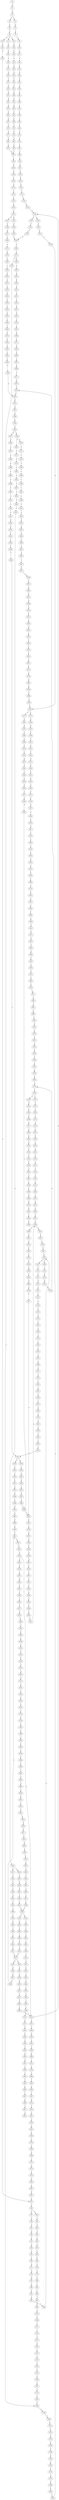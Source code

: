strict digraph  {
	S0 -> S1 [ label = G ];
	S1 -> S2 [ label = G ];
	S2 -> S3 [ label = T ];
	S2 -> S4 [ label = C ];
	S3 -> S5 [ label = A ];
	S4 -> S6 [ label = A ];
	S5 -> S7 [ label = C ];
	S6 -> S8 [ label = C ];
	S7 -> S9 [ label = G ];
	S8 -> S10 [ label = G ];
	S8 -> S11 [ label = C ];
	S8 -> S12 [ label = T ];
	S9 -> S13 [ label = A ];
	S10 -> S14 [ label = C ];
	S11 -> S15 [ label = G ];
	S12 -> S16 [ label = G ];
	S13 -> S17 [ label = A ];
	S14 -> S18 [ label = G ];
	S15 -> S19 [ label = G ];
	S16 -> S20 [ label = G ];
	S17 -> S21 [ label = G ];
	S18 -> S22 [ label = C ];
	S19 -> S23 [ label = G ];
	S20 -> S24 [ label = G ];
	S21 -> S25 [ label = A ];
	S22 -> S26 [ label = G ];
	S23 -> S27 [ label = A ];
	S24 -> S28 [ label = A ];
	S25 -> S29 [ label = A ];
	S26 -> S30 [ label = C ];
	S26 -> S31 [ label = G ];
	S27 -> S32 [ label = A ];
	S28 -> S33 [ label = A ];
	S29 -> S34 [ label = G ];
	S30 -> S35 [ label = G ];
	S31 -> S36 [ label = C ];
	S32 -> S37 [ label = T ];
	S33 -> S38 [ label = C ];
	S34 -> S39 [ label = T ];
	S35 -> S40 [ label = T ];
	S36 -> S41 [ label = T ];
	S37 -> S42 [ label = T ];
	S38 -> S43 [ label = T ];
	S39 -> S44 [ label = G ];
	S40 -> S45 [ label = C ];
	S41 -> S46 [ label = G ];
	S42 -> S47 [ label = G ];
	S43 -> S48 [ label = G ];
	S44 -> S49 [ label = T ];
	S45 -> S50 [ label = G ];
	S46 -> S51 [ label = G ];
	S47 -> S52 [ label = A ];
	S48 -> S53 [ label = G ];
	S49 -> S54 [ label = C ];
	S50 -> S55 [ label = A ];
	S51 -> S56 [ label = A ];
	S52 -> S57 [ label = A ];
	S53 -> S58 [ label = A ];
	S54 -> S59 [ label = C ];
	S55 -> S60 [ label = C ];
	S56 -> S61 [ label = A ];
	S57 -> S62 [ label = C ];
	S58 -> S63 [ label = C ];
	S59 -> S64 [ label = T ];
	S60 -> S65 [ label = G ];
	S61 -> S66 [ label = T ];
	S62 -> S67 [ label = C ];
	S63 -> S68 [ label = C ];
	S64 -> S69 [ label = G ];
	S65 -> S70 [ label = C ];
	S66 -> S71 [ label = G ];
	S67 -> S72 [ label = C ];
	S68 -> S73 [ label = C ];
	S69 -> S74 [ label = G ];
	S70 -> S75 [ label = G ];
	S71 -> S76 [ label = G ];
	S72 -> S77 [ label = G ];
	S73 -> S78 [ label = G ];
	S74 -> S79 [ label = C ];
	S75 -> S80 [ label = C ];
	S76 -> S81 [ label = G ];
	S77 -> S82 [ label = T ];
	S78 -> S83 [ label = T ];
	S79 -> S84 [ label = C ];
	S80 -> S85 [ label = C ];
	S81 -> S86 [ label = G ];
	S82 -> S87 [ label = C ];
	S83 -> S88 [ label = C ];
	S84 -> S89 [ label = T ];
	S85 -> S90 [ label = T ];
	S86 -> S91 [ label = T ];
	S87 -> S92 [ label = T ];
	S88 -> S92 [ label = T ];
	S89 -> S93 [ label = G ];
	S90 -> S94 [ label = C ];
	S91 -> S95 [ label = C ];
	S92 -> S96 [ label = C ];
	S93 -> S97 [ label = G ];
	S94 -> S98 [ label = G ];
	S95 -> S99 [ label = C ];
	S96 -> S100 [ label = G ];
	S97 -> S101 [ label = G ];
	S98 -> S102 [ label = G ];
	S99 -> S103 [ label = G ];
	S100 -> S104 [ label = G ];
	S101 -> S105 [ label = T ];
	S102 -> S106 [ label = G ];
	S103 -> S107 [ label = C ];
	S103 -> S108 [ label = T ];
	S104 -> S109 [ label = C ];
	S105 -> S110 [ label = C ];
	S106 -> S111 [ label = C ];
	S107 -> S112 [ label = C ];
	S108 -> S113 [ label = C ];
	S109 -> S114 [ label = A ];
	S110 -> S115 [ label = C ];
	S111 -> S116 [ label = T ];
	S112 -> S117 [ label = G ];
	S113 -> S118 [ label = G ];
	S114 -> S119 [ label = C ];
	S115 -> S120 [ label = C ];
	S116 -> S121 [ label = C ];
	S117 -> S122 [ label = G ];
	S118 -> S123 [ label = G ];
	S119 -> S124 [ label = C ];
	S120 -> S125 [ label = G ];
	S121 -> S126 [ label = A ];
	S122 -> S127 [ label = A ];
	S123 -> S128 [ label = A ];
	S124 -> S129 [ label = G ];
	S125 -> S130 [ label = A ];
	S126 -> S131 [ label = C ];
	S127 -> S132 [ label = A ];
	S128 -> S133 [ label = A ];
	S129 -> S134 [ label = A ];
	S130 -> S135 [ label = G ];
	S130 -> S136 [ label = A ];
	S131 -> S137 [ label = G ];
	S132 -> S138 [ label = C ];
	S133 -> S139 [ label = C ];
	S134 -> S140 [ label = G ];
	S134 -> S141 [ label = A ];
	S135 -> S142 [ label = T ];
	S136 -> S143 [ label = G ];
	S137 -> S144 [ label = T ];
	S138 -> S145 [ label = T ];
	S139 -> S146 [ label = A ];
	S139 -> S147 [ label = T ];
	S140 -> S148 [ label = T ];
	S141 -> S149 [ label = T ];
	S142 -> S150 [ label = C ];
	S143 -> S151 [ label = T ];
	S144 -> S152 [ label = C ];
	S145 -> S153 [ label = G ];
	S146 -> S154 [ label = G ];
	S147 -> S155 [ label = A ];
	S148 -> S156 [ label = C ];
	S149 -> S157 [ label = G ];
	S150 -> S158 [ label = C ];
	S151 -> S159 [ label = C ];
	S152 -> S160 [ label = C ];
	S153 -> S161 [ label = C ];
	S154 -> S162 [ label = G ];
	S155 -> S163 [ label = C ];
	S156 -> S158 [ label = C ];
	S157 -> S164 [ label = T ];
	S158 -> S165 [ label = A ];
	S159 -> S166 [ label = G ];
	S160 -> S167 [ label = A ];
	S161 -> S168 [ label = A ];
	S162 -> S169 [ label = A ];
	S163 -> S170 [ label = A ];
	S164 -> S171 [ label = A ];
	S165 -> S172 [ label = G ];
	S166 -> S173 [ label = C ];
	S166 -> S174 [ label = A ];
	S167 -> S175 [ label = G ];
	S168 -> S176 [ label = A ];
	S169 -> S177 [ label = A ];
	S170 -> S178 [ label = A ];
	S171 -> S179 [ label = G ];
	S172 -> S180 [ label = T ];
	S172 -> S181 [ label = C ];
	S173 -> S182 [ label = G ];
	S174 -> S183 [ label = G ];
	S175 -> S184 [ label = C ];
	S176 -> S185 [ label = C ];
	S177 -> S186 [ label = T ];
	S178 -> S187 [ label = C ];
	S179 -> S188 [ label = T ];
	S180 -> S189 [ label = A ];
	S181 -> S190 [ label = T ];
	S182 -> S191 [ label = G ];
	S183 -> S192 [ label = G ];
	S184 -> S190 [ label = T ];
	S185 -> S193 [ label = C ];
	S186 -> S194 [ label = A ];
	S187 -> S195 [ label = G ];
	S188 -> S196 [ label = T ];
	S189 -> S197 [ label = G ];
	S190 -> S198 [ label = T ];
	S191 -> S199 [ label = C ];
	S192 -> S200 [ label = T ];
	S193 -> S201 [ label = A ];
	S194 -> S202 [ label = G ];
	S195 -> S203 [ label = A ];
	S196 -> S204 [ label = T ];
	S197 -> S205 [ label = G ];
	S198 -> S206 [ label = C ];
	S199 -> S207 [ label = T ];
	S200 -> S208 [ label = A ];
	S201 -> S209 [ label = G ];
	S202 -> S210 [ label = T ];
	S203 -> S211 [ label = A ];
	S204 -> S212 [ label = C ];
	S205 -> S213 [ label = G ];
	S206 -> S214 [ label = A ];
	S207 -> S215 [ label = A ];
	S208 -> S216 [ label = T ];
	S209 -> S217 [ label = A ];
	S210 -> S218 [ label = C ];
	S211 -> S219 [ label = A ];
	S212 -> S220 [ label = A ];
	S213 -> S221 [ label = T ];
	S214 -> S222 [ label = C ];
	S215 -> S223 [ label = T ];
	S216 -> S224 [ label = A ];
	S217 -> S225 [ label = A ];
	S218 -> S226 [ label = T ];
	S219 -> S227 [ label = A ];
	S220 -> S228 [ label = C ];
	S221 -> S229 [ label = C ];
	S222 -> S230 [ label = G ];
	S223 -> S231 [ label = A ];
	S224 -> S232 [ label = A ];
	S225 -> S233 [ label = C ];
	S226 -> S234 [ label = C ];
	S227 -> S235 [ label = C ];
	S228 -> S236 [ label = T ];
	S229 -> S237 [ label = A ];
	S230 -> S238 [ label = C ];
	S231 -> S239 [ label = G ];
	S232 -> S240 [ label = G ];
	S233 -> S241 [ label = A ];
	S234 -> S242 [ label = T ];
	S235 -> S243 [ label = A ];
	S236 -> S244 [ label = C ];
	S237 -> S245 [ label = C ];
	S238 -> S246 [ label = C ];
	S239 -> S247 [ label = T ];
	S240 -> S248 [ label = T ];
	S241 -> S249 [ label = G ];
	S242 -> S250 [ label = C ];
	S243 -> S251 [ label = G ];
	S244 -> S252 [ label = C ];
	S245 -> S253 [ label = T ];
	S246 -> S254 [ label = C ];
	S247 -> S255 [ label = A ];
	S248 -> S256 [ label = C ];
	S249 -> S257 [ label = C ];
	S250 -> S258 [ label = T ];
	S251 -> S259 [ label = A ];
	S252 -> S260 [ label = T ];
	S253 -> S261 [ label = C ];
	S254 -> S262 [ label = T ];
	S255 -> S263 [ label = G ];
	S256 -> S264 [ label = G ];
	S257 -> S265 [ label = C ];
	S258 -> S266 [ label = G ];
	S259 -> S267 [ label = A ];
	S260 -> S268 [ label = T ];
	S261 -> S269 [ label = G ];
	S262 -> S270 [ label = T ];
	S263 -> S271 [ label = C ];
	S264 -> S272 [ label = T ];
	S265 -> S273 [ label = G ];
	S266 -> S274 [ label = A ];
	S267 -> S275 [ label = G ];
	S268 -> S276 [ label = T ];
	S269 -> S277 [ label = C ];
	S270 -> S278 [ label = C ];
	S271 -> S279 [ label = C ];
	S272 -> S280 [ label = G ];
	S273 -> S281 [ label = T ];
	S274 -> S282 [ label = G ];
	S275 -> S283 [ label = G ];
	S276 -> S284 [ label = C ];
	S277 -> S285 [ label = T ];
	S278 -> S286 [ label = A ];
	S279 -> S287 [ label = G ];
	S280 -> S288 [ label = G ];
	S281 -> S289 [ label = C ];
	S282 -> S290 [ label = T ];
	S283 -> S291 [ label = G ];
	S284 -> S292 [ label = A ];
	S285 -> S293 [ label = T ];
	S286 -> S294 [ label = T ];
	S287 -> S295 [ label = A ];
	S288 -> S296 [ label = T ];
	S289 -> S297 [ label = C ];
	S290 -> S298 [ label = A ];
	S291 -> S299 [ label = G ];
	S292 -> S300 [ label = T ];
	S293 -> S301 [ label = C ];
	S294 -> S302 [ label = C ];
	S295 -> S303 [ label = A ];
	S296 -> S304 [ label = A ];
	S297 -> S305 [ label = T ];
	S299 -> S306 [ label = T ];
	S299 -> S307 [ label = G ];
	S300 -> S308 [ label = C ];
	S301 -> S309 [ label = A ];
	S302 -> S310 [ label = C ];
	S303 -> S311 [ label = A ];
	S304 -> S312 [ label = C ];
	S305 -> S313 [ label = C ];
	S306 -> S314 [ label = C ];
	S307 -> S315 [ label = T ];
	S308 -> S316 [ label = C ];
	S309 -> S317 [ label = T ];
	S310 -> S318 [ label = A ];
	S311 -> S319 [ label = C ];
	S312 -> S320 [ label = C ];
	S313 -> S321 [ label = T ];
	S314 -> S322 [ label = T ];
	S315 -> S323 [ label = C ];
	S316 -> S318 [ label = A ];
	S317 -> S324 [ label = C ];
	S318 -> S325 [ label = G ];
	S319 -> S326 [ label = C ];
	S320 -> S327 [ label = G ];
	S321 -> S328 [ label = T ];
	S321 -> S329 [ label = G ];
	S322 -> S330 [ label = C ];
	S323 -> S331 [ label = C ];
	S324 -> S310 [ label = C ];
	S325 -> S332 [ label = A ];
	S326 -> S333 [ label = C ];
	S327 -> S334 [ label = G ];
	S328 -> S335 [ label = C ];
	S329 -> S336 [ label = T ];
	S330 -> S337 [ label = T ];
	S331 -> S103 [ label = G ];
	S332 -> S338 [ label = A ];
	S333 -> S339 [ label = C ];
	S334 -> S340 [ label = T ];
	S335 -> S341 [ label = T ];
	S336 -> S342 [ label = C ];
	S337 -> S343 [ label = C ];
	S338 -> S344 [ label = C ];
	S339 -> S345 [ label = G ];
	S340 -> S346 [ label = G ];
	S341 -> S347 [ label = C ];
	S342 -> S348 [ label = G ];
	S343 -> S349 [ label = G ];
	S344 -> S350 [ label = C ];
	S345 -> S351 [ label = A ];
	S346 -> S352 [ label = G ];
	S347 -> S353 [ label = G ];
	S348 -> S354 [ label = T ];
	S349 -> S355 [ label = T ];
	S350 -> S356 [ label = A ];
	S350 -> S357 [ label = G ];
	S351 -> S358 [ label = C ];
	S352 -> S359 [ label = T ];
	S353 -> S360 [ label = G ];
	S354 -> S361 [ label = G ];
	S355 -> S362 [ label = G ];
	S356 -> S363 [ label = G ];
	S356 -> S364 [ label = C ];
	S357 -> S365 [ label = G ];
	S358 -> S366 [ label = T ];
	S359 -> S367 [ label = T ];
	S360 -> S368 [ label = A ];
	S361 -> S369 [ label = G ];
	S362 -> S370 [ label = G ];
	S363 -> S371 [ label = A ];
	S364 -> S372 [ label = C ];
	S365 -> S373 [ label = A ];
	S366 -> S374 [ label = A ];
	S367 -> S375 [ label = A ];
	S368 -> S376 [ label = G ];
	S369 -> S296 [ label = T ];
	S370 -> S377 [ label = T ];
	S371 -> S378 [ label = C ];
	S372 -> S379 [ label = A ];
	S373 -> S380 [ label = C ];
	S374 -> S381 [ label = G ];
	S375 -> S382 [ label = G ];
	S376 -> S383 [ label = A ];
	S377 -> S304 [ label = A ];
	S378 -> S384 [ label = T ];
	S379 -> S385 [ label = C ];
	S380 -> S386 [ label = G ];
	S381 -> S387 [ label = A ];
	S382 -> S388 [ label = A ];
	S383 -> S389 [ label = G ];
	S384 -> S390 [ label = C ];
	S385 -> S391 [ label = C ];
	S386 -> S392 [ label = C ];
	S387 -> S393 [ label = A ];
	S388 -> S394 [ label = A ];
	S389 -> S395 [ label = G ];
	S390 -> S396 [ label = C ];
	S391 -> S397 [ label = C ];
	S392 -> S398 [ label = C ];
	S393 -> S399 [ label = T ];
	S394 -> S400 [ label = G ];
	S395 -> S401 [ label = T ];
	S396 -> S402 [ label = C ];
	S397 -> S403 [ label = C ];
	S398 -> S404 [ label = C ];
	S399 -> S405 [ label = C ];
	S400 -> S406 [ label = G ];
	S401 -> S407 [ label = C ];
	S402 -> S408 [ label = A ];
	S403 -> S409 [ label = T ];
	S404 -> S410 [ label = A ];
	S405 -> S411 [ label = G ];
	S406 -> S412 [ label = G ];
	S407 -> S413 [ label = C ];
	S408 -> S414 [ label = T ];
	S409 -> S415 [ label = T ];
	S410 -> S416 [ label = T ];
	S411 -> S417 [ label = G ];
	S412 -> S299 [ label = G ];
	S413 -> S418 [ label = C ];
	S414 -> S419 [ label = C ];
	S415 -> S420 [ label = C ];
	S416 -> S421 [ label = C ];
	S417 -> S422 [ label = G ];
	S418 -> S423 [ label = A ];
	S418 -> S424 [ label = G ];
	S419 -> S425 [ label = T ];
	S420 -> S426 [ label = C ];
	S420 -> S427 [ label = G ];
	S421 -> S428 [ label = G ];
	S422 -> S429 [ label = T ];
	S423 -> S430 [ label = G ];
	S424 -> S431 [ label = G ];
	S424 -> S130 [ label = A ];
	S425 -> S432 [ label = G ];
	S426 -> S433 [ label = T ];
	S427 -> S434 [ label = A ];
	S428 -> S435 [ label = T ];
	S429 -> S436 [ label = A ];
	S430 -> S437 [ label = A ];
	S431 -> S438 [ label = A ];
	S432 -> S439 [ label = C ];
	S433 -> S440 [ label = G ];
	S434 -> S441 [ label = T ];
	S435 -> S442 [ label = C ];
	S436 -> S443 [ label = T ];
	S437 -> S444 [ label = G ];
	S438 -> S445 [ label = G ];
	S439 -> S446 [ label = C ];
	S440 -> S447 [ label = T ];
	S441 -> S448 [ label = C ];
	S442 -> S449 [ label = C ];
	S443 -> S450 [ label = C ];
	S444 -> S451 [ label = C ];
	S445 -> S452 [ label = G ];
	S446 -> S453 [ label = A ];
	S447 -> S454 [ label = C ];
	S448 -> S455 [ label = G ];
	S449 -> S456 [ label = T ];
	S450 -> S457 [ label = C ];
	S451 -> S458 [ label = C ];
	S452 -> S459 [ label = C ];
	S453 -> S460 [ label = G ];
	S454 -> S461 [ label = C ];
	S455 -> S462 [ label = T ];
	S456 -> S463 [ label = C ];
	S457 -> S464 [ label = C ];
	S458 -> S465 [ label = A ];
	S459 -> S466 [ label = G ];
	S460 -> S467 [ label = T ];
	S461 -> S468 [ label = T ];
	S462 -> S469 [ label = T ];
	S463 -> S321 [ label = T ];
	S464 -> S470 [ label = G ];
	S465 -> S471 [ label = C ];
	S466 -> S472 [ label = T ];
	S467 -> S473 [ label = C ];
	S468 -> S474 [ label = A ];
	S468 -> S475 [ label = T ];
	S469 -> S476 [ label = T ];
	S470 -> S477 [ label = A ];
	S471 -> S478 [ label = G ];
	S472 -> S479 [ label = G ];
	S473 -> S480 [ label = G ];
	S474 -> S481 [ label = C ];
	S475 -> S482 [ label = G ];
	S476 -> S483 [ label = G ];
	S477 -> S484 [ label = A ];
	S478 -> S485 [ label = G ];
	S479 -> S486 [ label = G ];
	S480 -> S487 [ label = T ];
	S481 -> S488 [ label = T ];
	S482 -> S489 [ label = T ];
	S483 -> S490 [ label = T ];
	S484 -> S491 [ label = A ];
	S485 -> S492 [ label = T ];
	S486 -> S493 [ label = T ];
	S487 -> S494 [ label = A ];
	S488 -> S495 [ label = A ];
	S489 -> S496 [ label = A ];
	S490 -> S497 [ label = A ];
	S491 -> S498 [ label = G ];
	S492 -> S499 [ label = T ];
	S493 -> S500 [ label = A ];
	S494 -> S501 [ label = A ];
	S495 -> S502 [ label = C ];
	S496 -> S503 [ label = G ];
	S497 -> S504 [ label = G ];
	S498 -> S505 [ label = T ];
	S499 -> S506 [ label = A ];
	S500 -> S507 [ label = T ];
	S501 -> S508 [ label = G ];
	S502 -> S509 [ label = C ];
	S503 -> S510 [ label = G ];
	S504 -> S511 [ label = G ];
	S505 -> S512 [ label = G ];
	S506 -> S513 [ label = C ];
	S507 -> S514 [ label = G ];
	S508 -> S515 [ label = A ];
	S509 -> S516 [ label = A ];
	S510 -> S517 [ label = A ];
	S511 -> S517 [ label = A ];
	S512 -> S518 [ label = T ];
	S513 -> S519 [ label = T ];
	S514 -> S520 [ label = A ];
	S515 -> S521 [ label = C ];
	S516 -> S522 [ label = G ];
	S517 -> S523 [ label = G ];
	S517 -> S524 [ label = A ];
	S518 -> S525 [ label = C ];
	S519 -> S526 [ label = G ];
	S520 -> S527 [ label = G ];
	S521 -> S528 [ label = G ];
	S522 -> S529 [ label = G ];
	S523 -> S530 [ label = A ];
	S524 -> S531 [ label = A ];
	S525 -> S532 [ label = G ];
	S526 -> S533 [ label = C ];
	S527 -> S534 [ label = C ];
	S528 -> S535 [ label = G ];
	S529 -> S536 [ label = A ];
	S530 -> S537 [ label = G ];
	S531 -> S538 [ label = G ];
	S532 -> S539 [ label = T ];
	S533 -> S540 [ label = A ];
	S534 -> S541 [ label = G ];
	S535 -> S542 [ label = C ];
	S536 -> S543 [ label = G ];
	S537 -> S544 [ label = G ];
	S538 -> S545 [ label = G ];
	S539 -> S546 [ label = C ];
	S540 -> S547 [ label = G ];
	S541 -> S548 [ label = G ];
	S542 -> S549 [ label = T ];
	S543 -> S550 [ label = A ];
	S544 -> S401 [ label = T ];
	S545 -> S551 [ label = T ];
	S546 -> S552 [ label = G ];
	S547 -> S553 [ label = A ];
	S548 -> S554 [ label = T ];
	S549 -> S555 [ label = C ];
	S550 -> S556 [ label = G ];
	S551 -> S557 [ label = C ];
	S552 -> S558 [ label = G ];
	S553 -> S559 [ label = C ];
	S554 -> S560 [ label = C ];
	S555 -> S561 [ label = T ];
	S556 -> S562 [ label = T ];
	S557 -> S563 [ label = C ];
	S558 -> S564 [ label = A ];
	S559 -> S565 [ label = G ];
	S560 -> S566 [ label = G ];
	S561 -> S567 [ label = C ];
	S562 -> S568 [ label = C ];
	S563 -> S569 [ label = C ];
	S564 -> S133 [ label = A ];
	S565 -> S570 [ label = G ];
	S566 -> S571 [ label = C ];
	S567 -> S572 [ label = G ];
	S568 -> S573 [ label = A ];
	S569 -> S424 [ label = G ];
	S570 -> S574 [ label = A ];
	S571 -> S575 [ label = A ];
	S572 -> S576 [ label = A ];
	S573 -> S577 [ label = G ];
	S574 -> S578 [ label = C ];
	S575 -> S579 [ label = C ];
	S576 -> S580 [ label = A ];
	S577 -> S581 [ label = G ];
	S578 -> S582 [ label = A ];
	S579 -> S583 [ label = G ];
	S580 -> S584 [ label = G ];
	S581 -> S585 [ label = A ];
	S582 -> S586 [ label = C ];
	S583 -> S587 [ label = C ];
	S584 -> S588 [ label = T ];
	S585 -> S589 [ label = C ];
	S586 -> S590 [ label = A ];
	S587 -> S591 [ label = G ];
	S588 -> S592 [ label = C ];
	S589 -> S593 [ label = C ];
	S590 -> S594 [ label = C ];
	S591 -> S22 [ label = C ];
	S592 -> S166 [ label = G ];
	S593 -> S595 [ label = A ];
	S594 -> S596 [ label = C ];
	S595 -> S597 [ label = G ];
	S596 -> S598 [ label = T ];
	S597 -> S599 [ label = T ];
	S598 -> S600 [ label = C ];
	S599 -> S601 [ label = C ];
	S600 -> S602 [ label = T ];
	S601 -> S603 [ label = T ];
	S602 -> S604 [ label = A ];
	S603 -> S605 [ label = C ];
	S604 -> S606 [ label = G ];
	S605 -> S607 [ label = T ];
	S606 -> S608 [ label = A ];
	S607 -> S609 [ label = G ];
	S608 -> S610 [ label = A ];
	S609 -> S611 [ label = T ];
	S610 -> S612 [ label = C ];
	S611 -> S613 [ label = A ];
	S612 -> S614 [ label = G ];
	S614 -> S615 [ label = A ];
	S615 -> S616 [ label = G ];
	S616 -> S617 [ label = G ];
	S617 -> S618 [ label = T ];
	S618 -> S619 [ label = G ];
	S619 -> S620 [ label = T ];
	S620 -> S621 [ label = C ];
	S621 -> S622 [ label = C ];
	S622 -> S623 [ label = C ];
	S623 -> S624 [ label = T ];
	S624 -> S625 [ label = G ];
	S625 -> S626 [ label = T ];
	S626 -> S627 [ label = C ];
	S627 -> S628 [ label = C ];
	S628 -> S468 [ label = T ];
}
